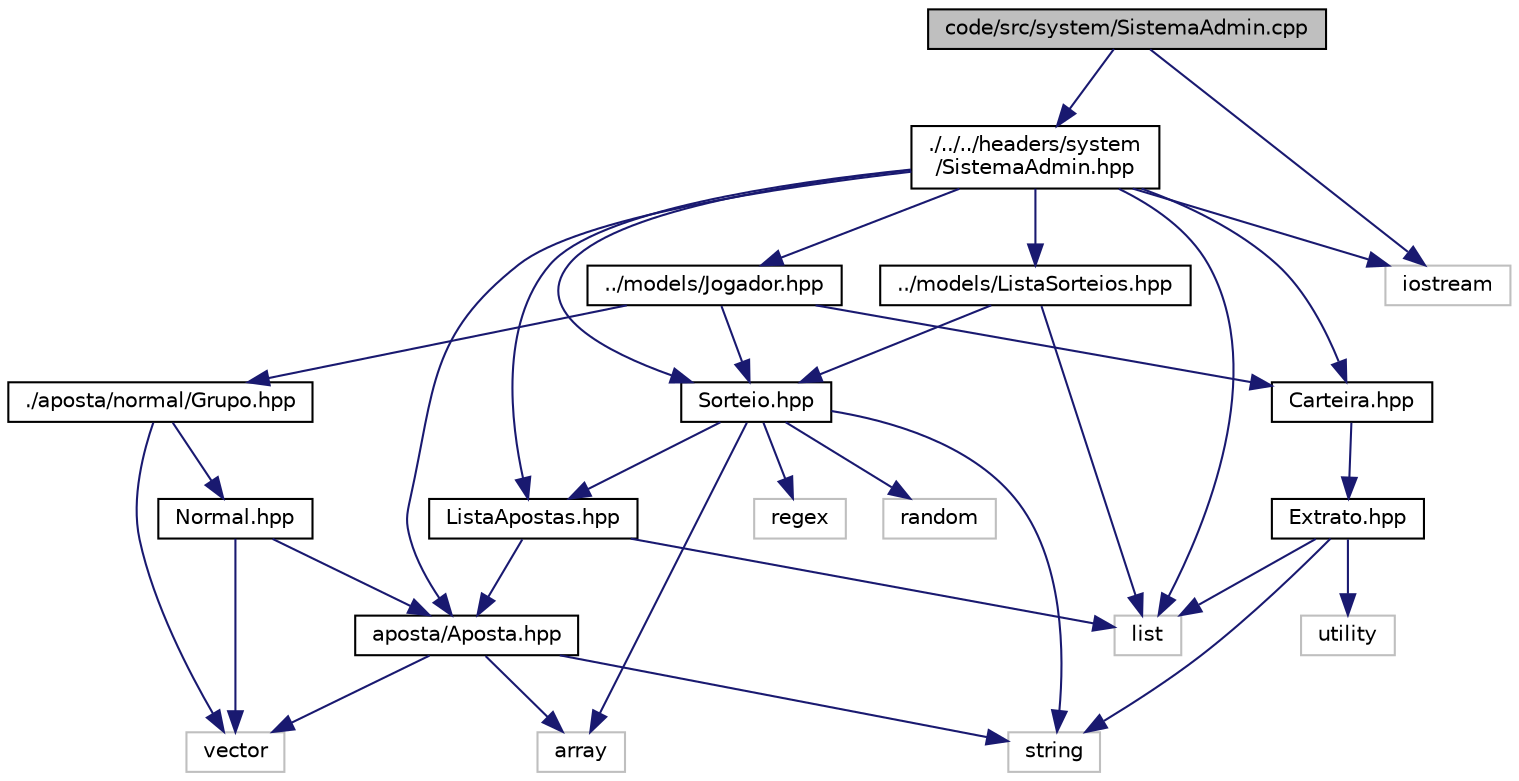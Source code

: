 digraph "code/src/system/SistemaAdmin.cpp"
{
 // LATEX_PDF_SIZE
  edge [fontname="Helvetica",fontsize="10",labelfontname="Helvetica",labelfontsize="10"];
  node [fontname="Helvetica",fontsize="10",shape=record];
  Node1 [label="code/src/system/SistemaAdmin.cpp",height=0.2,width=0.4,color="black", fillcolor="grey75", style="filled", fontcolor="black",tooltip=" "];
  Node1 -> Node2 [color="midnightblue",fontsize="10",style="solid",fontname="Helvetica"];
  Node2 [label="./../../headers/system\l/SistemaAdmin.hpp",height=0.2,width=0.4,color="black", fillcolor="white", style="filled",URL="$SistemaAdmin_8hpp.html",tooltip="Definição da classe SistemaAdmin."];
  Node2 -> Node3 [color="midnightblue",fontsize="10",style="solid",fontname="Helvetica"];
  Node3 [label="../models/ListaSorteios.hpp",height=0.2,width=0.4,color="black", fillcolor="white", style="filled",URL="$code_2headers_2models_2ListaSorteios_8hpp.html",tooltip="Definição da classe ListaSorteios."];
  Node3 -> Node4 [color="midnightblue",fontsize="10",style="solid",fontname="Helvetica"];
  Node4 [label="Sorteio.hpp",height=0.2,width=0.4,color="black", fillcolor="white", style="filled",URL="$code_2headers_2models_2Sorteio_8hpp.html",tooltip="Definição da classe Sorteio."];
  Node4 -> Node5 [color="midnightblue",fontsize="10",style="solid",fontname="Helvetica"];
  Node5 [label="ListaApostas.hpp",height=0.2,width=0.4,color="black", fillcolor="white", style="filled",URL="$code_2headers_2models_2ListaApostas_8hpp.html",tooltip="Definição da classe ListaApostas."];
  Node5 -> Node6 [color="midnightblue",fontsize="10",style="solid",fontname="Helvetica"];
  Node6 [label="aposta/Aposta.hpp",height=0.2,width=0.4,color="black", fillcolor="white", style="filled",URL="$code_2headers_2models_2aposta_2Aposta_8hpp.html",tooltip="Definição da classe abstrata Aposta."];
  Node6 -> Node7 [color="midnightblue",fontsize="10",style="solid",fontname="Helvetica"];
  Node7 [label="string",height=0.2,width=0.4,color="grey75", fillcolor="white", style="filled",tooltip=" "];
  Node6 -> Node8 [color="midnightblue",fontsize="10",style="solid",fontname="Helvetica"];
  Node8 [label="vector",height=0.2,width=0.4,color="grey75", fillcolor="white", style="filled",tooltip=" "];
  Node6 -> Node9 [color="midnightblue",fontsize="10",style="solid",fontname="Helvetica"];
  Node9 [label="array",height=0.2,width=0.4,color="grey75", fillcolor="white", style="filled",tooltip=" "];
  Node5 -> Node10 [color="midnightblue",fontsize="10",style="solid",fontname="Helvetica"];
  Node10 [label="list",height=0.2,width=0.4,color="grey75", fillcolor="white", style="filled",tooltip=" "];
  Node4 -> Node7 [color="midnightblue",fontsize="10",style="solid",fontname="Helvetica"];
  Node4 -> Node9 [color="midnightblue",fontsize="10",style="solid",fontname="Helvetica"];
  Node4 -> Node11 [color="midnightblue",fontsize="10",style="solid",fontname="Helvetica"];
  Node11 [label="random",height=0.2,width=0.4,color="grey75", fillcolor="white", style="filled",tooltip=" "];
  Node4 -> Node12 [color="midnightblue",fontsize="10",style="solid",fontname="Helvetica"];
  Node12 [label="regex",height=0.2,width=0.4,color="grey75", fillcolor="white", style="filled",tooltip=" "];
  Node3 -> Node10 [color="midnightblue",fontsize="10",style="solid",fontname="Helvetica"];
  Node2 -> Node4 [color="midnightblue",fontsize="10",style="solid",fontname="Helvetica"];
  Node2 -> Node5 [color="midnightblue",fontsize="10",style="solid",fontname="Helvetica"];
  Node2 -> Node6 [color="midnightblue",fontsize="10",style="solid",fontname="Helvetica"];
  Node2 -> Node13 [color="midnightblue",fontsize="10",style="solid",fontname="Helvetica"];
  Node13 [label="../models/Jogador.hpp",height=0.2,width=0.4,color="black", fillcolor="white", style="filled",URL="$code_2headers_2models_2Jogador_8hpp.html",tooltip="Definição da classe Jogador."];
  Node13 -> Node4 [color="midnightblue",fontsize="10",style="solid",fontname="Helvetica"];
  Node13 -> Node14 [color="midnightblue",fontsize="10",style="solid",fontname="Helvetica"];
  Node14 [label="Carteira.hpp",height=0.2,width=0.4,color="black", fillcolor="white", style="filled",URL="$code_2headers_2models_2Carteira_8hpp.html",tooltip="Definição da classe Carteira."];
  Node14 -> Node15 [color="midnightblue",fontsize="10",style="solid",fontname="Helvetica"];
  Node15 [label="Extrato.hpp",height=0.2,width=0.4,color="black", fillcolor="white", style="filled",URL="$code_2headers_2models_2Extrato_8hpp.html",tooltip="Definição da classe Extrato."];
  Node15 -> Node10 [color="midnightblue",fontsize="10",style="solid",fontname="Helvetica"];
  Node15 -> Node7 [color="midnightblue",fontsize="10",style="solid",fontname="Helvetica"];
  Node15 -> Node16 [color="midnightblue",fontsize="10",style="solid",fontname="Helvetica"];
  Node16 [label="utility",height=0.2,width=0.4,color="grey75", fillcolor="white", style="filled",tooltip=" "];
  Node13 -> Node17 [color="midnightblue",fontsize="10",style="solid",fontname="Helvetica"];
  Node17 [label="./aposta/normal/Grupo.hpp",height=0.2,width=0.4,color="black", fillcolor="white", style="filled",URL="$code_2headers_2models_2aposta_2normal_2Grupo_8hpp.html",tooltip="Definição da classe Grupo, derivada da classe Normal."];
  Node17 -> Node8 [color="midnightblue",fontsize="10",style="solid",fontname="Helvetica"];
  Node17 -> Node18 [color="midnightblue",fontsize="10",style="solid",fontname="Helvetica"];
  Node18 [label="Normal.hpp",height=0.2,width=0.4,color="black", fillcolor="white", style="filled",URL="$code_2headers_2models_2aposta_2normal_2Normal_8hpp.html",tooltip="Definição da classe Normal, derivada da classe Aposta."];
  Node18 -> Node8 [color="midnightblue",fontsize="10",style="solid",fontname="Helvetica"];
  Node18 -> Node6 [color="midnightblue",fontsize="10",style="solid",fontname="Helvetica"];
  Node2 -> Node14 [color="midnightblue",fontsize="10",style="solid",fontname="Helvetica"];
  Node2 -> Node19 [color="midnightblue",fontsize="10",style="solid",fontname="Helvetica"];
  Node19 [label="iostream",height=0.2,width=0.4,color="grey75", fillcolor="white", style="filled",tooltip=" "];
  Node2 -> Node10 [color="midnightblue",fontsize="10",style="solid",fontname="Helvetica"];
  Node1 -> Node19 [color="midnightblue",fontsize="10",style="solid",fontname="Helvetica"];
}
